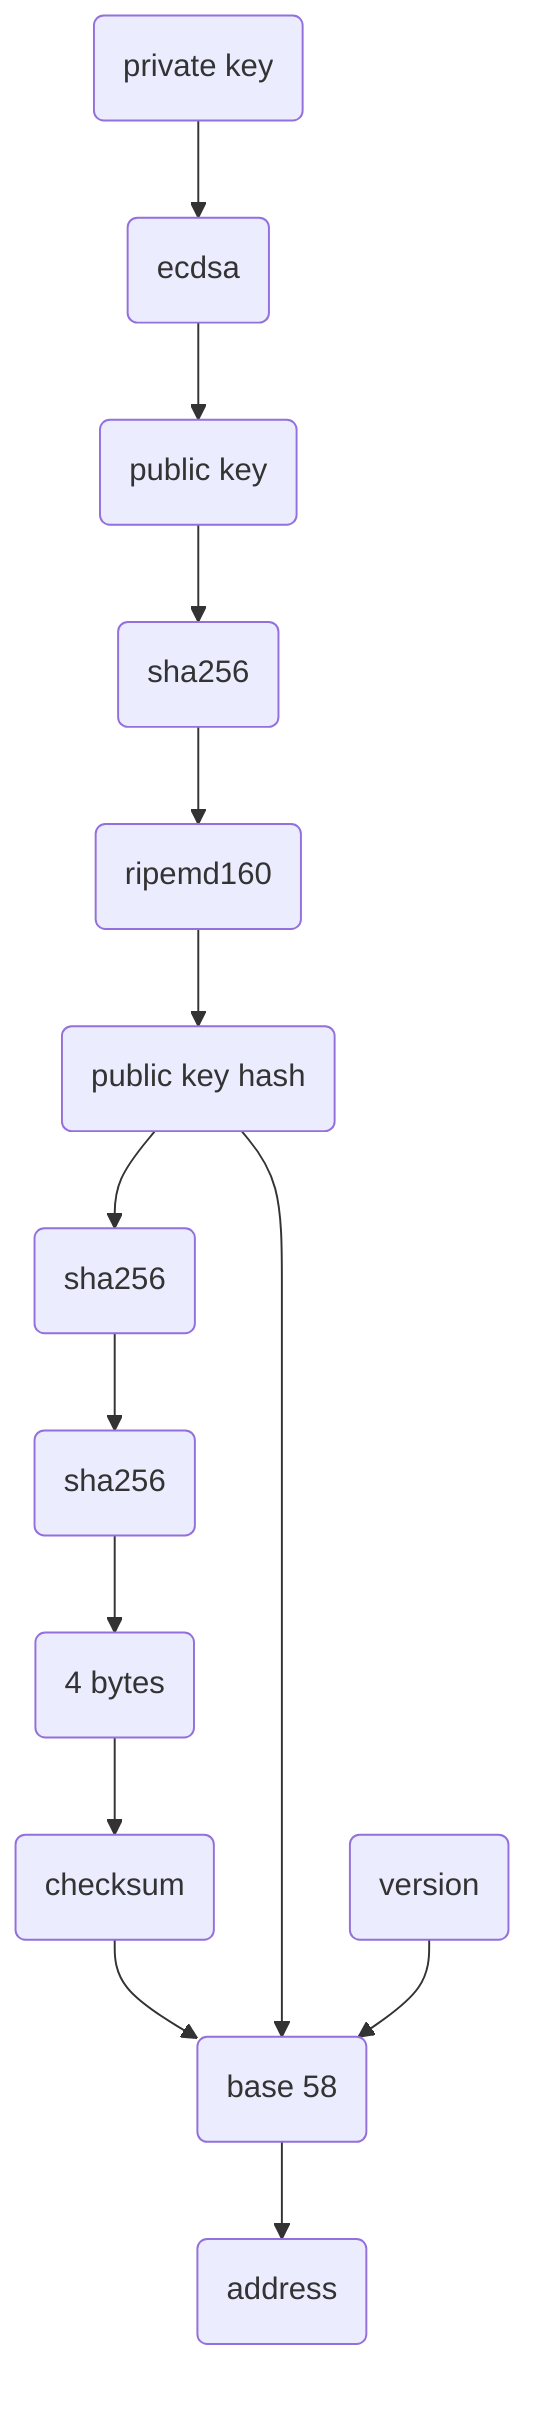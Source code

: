 graph TB
pr(private key) --> ec(ecdsa)
ec --> pb(public key)

pb --> s(sha256)
s --> r(ripemd160)
r --> k(public key hash)
k --> s1(sha256)
s1 --> s2(sha256)
s2 --> e(4 bytes)
e --> c
c(checksum)
c --> b(base 58)
k --> b
v(version) --> b
b --> a(address)